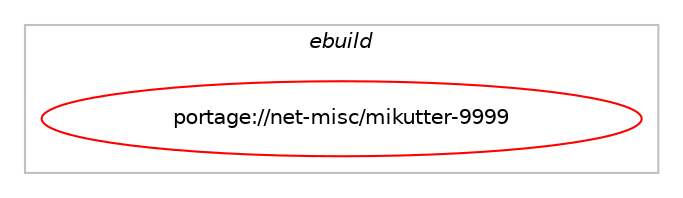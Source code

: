digraph prolog {

# *************
# Graph options
# *************

newrank=true;
concentrate=true;
compound=true;
graph [rankdir=LR,fontname=Helvetica,fontsize=10,ranksep=1.5];#, ranksep=2.5, nodesep=0.2];
edge  [arrowhead=vee];
node  [fontname=Helvetica,fontsize=10];

# **********
# The ebuild
# **********

subgraph cluster_leftcol {
color=gray;
label=<<i>ebuild</i>>;
id [label="portage://net-misc/mikutter-9999", color=red, width=4, href="../net-misc/mikutter-9999.svg"];
}

# ****************
# The dependencies
# ****************

subgraph cluster_midcol {
color=gray;
label=<<i>dependencies</i>>;
subgraph cluster_compile {
fillcolor="#eeeeee";
style=filled;
label=<<i>compile</i>>;
# *** BEGIN UNKNOWN DEPENDENCY TYPE (TODO) ***
# id -> equal(use_conditional_group(positive,ruby_targets_ruby31,portage://net-misc/mikutter-9999,[package_dependency(portage://net-misc/mikutter-9999,install,no,dev-lang,ruby,none,[,,],[slot(3.1)],[])]))
# *** END UNKNOWN DEPENDENCY TYPE (TODO) ***

# *** BEGIN UNKNOWN DEPENDENCY TYPE (TODO) ***
# id -> equal(use_conditional_group(positive,ruby_targets_ruby32,portage://net-misc/mikutter-9999,[package_dependency(portage://net-misc/mikutter-9999,install,no,dev-lang,ruby,none,[,,],[slot(3.2)],[])]))
# *** END UNKNOWN DEPENDENCY TYPE (TODO) ***

}
subgraph cluster_compileandrun {
fillcolor="#eeeeee";
style=filled;
label=<<i>compile and run</i>>;
}
subgraph cluster_run {
fillcolor="#eeeeee";
style=filled;
label=<<i>run</i>>;
# *** BEGIN UNKNOWN DEPENDENCY TYPE (TODO) ***
# id -> equal(use_conditional_group(positive,libnotify,portage://net-misc/mikutter-9999,[package_dependency(portage://net-misc/mikutter-9999,run,no,x11-libs,libnotify,none,[,,],[],[])]))
# *** END UNKNOWN DEPENDENCY TYPE (TODO) ***

# *** BEGIN UNKNOWN DEPENDENCY TYPE (TODO) ***
# id -> equal(use_conditional_group(positive,ruby_targets_ruby31,portage://net-misc/mikutter-9999,[package_dependency(portage://net-misc/mikutter-9999,run,no,dev-lang,ruby,none,[,,],[slot(3.1)],[])]))
# *** END UNKNOWN DEPENDENCY TYPE (TODO) ***

# *** BEGIN UNKNOWN DEPENDENCY TYPE (TODO) ***
# id -> equal(use_conditional_group(positive,ruby_targets_ruby31,portage://net-misc/mikutter-9999,[package_dependency(portage://net-misc/mikutter-9999,run,no,dev-ruby,addressable,equal,[2.8*,,,2.8*],[],[use(enable(ruby_targets_ruby31),negative)]),package_dependency(portage://net-misc/mikutter-9999,run,no,dev-ruby,delayer,greaterequal,[1.2.1,,,1.2.1],[],[use(enable(ruby_targets_ruby31),negative)]),package_dependency(portage://net-misc/mikutter-9999,run,weak,dev-ruby,delayer,greaterequal,[2.0,,,2.0],[],[use(enable(ruby_targets_ruby31),negative)]),package_dependency(portage://net-misc/mikutter-9999,run,no,dev-ruby,delayer-deferred,greaterequal,[2.2.0,,,2.2.0],[],[use(enable(ruby_targets_ruby31),negative)]),package_dependency(portage://net-misc/mikutter-9999,run,weak,dev-ruby,delayer-deferred,greaterequal,[3.0,,,3.0],[],[use(enable(ruby_targets_ruby31),negative)]),package_dependency(portage://net-misc/mikutter-9999,run,no,dev-ruby,diva,greaterequal,[2.0.1,,,2.0.1],[],[use(enable(ruby_targets_ruby31),negative)]),package_dependency(portage://net-misc/mikutter-9999,run,weak,dev-ruby,diva,greaterequal,[3.0,,,3.0],[],[use(enable(ruby_targets_ruby31),negative)]),package_dependency(portage://net-misc/mikutter-9999,run,no,dev-ruby,httpclient,none,[,,],[],[use(enable(ruby_targets_ruby31),negative)]),package_dependency(portage://net-misc/mikutter-9999,run,no,dev-ruby,json,none,[,,],[slot(2)],[use(enable(ruby_targets_ruby31),negative)]),package_dependency(portage://net-misc/mikutter-9999,run,no,dev-ruby,memoist,greaterequal,[0.16.2,,,0.16.2],[],[use(enable(ruby_targets_ruby31),negative)]),package_dependency(portage://net-misc/mikutter-9999,run,weak,dev-ruby,memoist,greaterequal,[0.17,,,0.17],[],[use(enable(ruby_targets_ruby31),negative)]),package_dependency(portage://net-misc/mikutter-9999,run,no,dev-ruby,moneta,none,[,,],[],[use(enable(ruby_targets_ruby31),negative)]),package_dependency(portage://net-misc/mikutter-9999,run,no,dev-ruby,nokogiri,none,[,,],[],[use(enable(ruby_targets_ruby31),negative)]),package_dependency(portage://net-misc/mikutter-9999,run,no,dev-ruby,oauth,greaterequal,[0.5.8,,,0.5.8],[],[use(enable(ruby_targets_ruby31),negative)]),package_dependency(portage://net-misc/mikutter-9999,run,no,dev-ruby,pluggaloid,greaterequal,[1.7.0,,,1.7.0],[],[use(enable(ruby_targets_ruby31),negative)]),package_dependency(portage://net-misc/mikutter-9999,run,weak,dev-ruby,pluggaloid,greaterequal,[2.0,,,2.0],[],[use(enable(ruby_targets_ruby31),negative)]),package_dependency(portage://net-misc/mikutter-9999,run,no,dev-ruby,prime,equal,[0.1.2*,,,0.1.2*],[],[use(enable(ruby_targets_ruby31),negative)]),package_dependency(portage://net-misc/mikutter-9999,run,no,dev-ruby,rcairo,none,[,,],[],[use(enable(ruby_targets_ruby31),negative)]),package_dependency(portage://net-misc/mikutter-9999,run,no,dev-ruby,ruby-gettext,greaterequal,[3.4,,,3.4],[],[use(enable(ruby_targets_ruby31),negative)]),package_dependency(portage://net-misc/mikutter-9999,run,weak,dev-ruby,ruby-gettext,greaterequal,[3.5,,,3.5],[],[use(enable(ruby_targets_ruby31),negative)]),package_dependency(portage://net-misc/mikutter-9999,run,no,dev-ruby,ruby-gtk3,none,[,,],[],[use(enable(ruby_targets_ruby31),negative)]),package_dependency(portage://net-misc/mikutter-9999,run,no,dev-ruby,typed-array,greaterequal,[0.1.2,,,0.1.2],[],[use(enable(ruby_targets_ruby31),negative)]),package_dependency(portage://net-misc/mikutter-9999,run,weak,dev-ruby,typed-array,greaterequal,[0.2,,,0.2],[],[use(enable(ruby_targets_ruby31),negative)]),package_dependency(portage://net-misc/mikutter-9999,run,no,virtual,ruby-ssl,none,[,,],[],[use(enable(ruby_targets_ruby31),negative)])]))
# *** END UNKNOWN DEPENDENCY TYPE (TODO) ***

# *** BEGIN UNKNOWN DEPENDENCY TYPE (TODO) ***
# id -> equal(use_conditional_group(positive,ruby_targets_ruby32,portage://net-misc/mikutter-9999,[package_dependency(portage://net-misc/mikutter-9999,run,no,dev-lang,ruby,none,[,,],[slot(3.2)],[])]))
# *** END UNKNOWN DEPENDENCY TYPE (TODO) ***

# *** BEGIN UNKNOWN DEPENDENCY TYPE (TODO) ***
# id -> equal(use_conditional_group(positive,ruby_targets_ruby32,portage://net-misc/mikutter-9999,[package_dependency(portage://net-misc/mikutter-9999,run,no,dev-ruby,addressable,equal,[2.8*,,,2.8*],[],[use(enable(ruby_targets_ruby32),negative)]),package_dependency(portage://net-misc/mikutter-9999,run,no,dev-ruby,delayer,greaterequal,[1.2.1,,,1.2.1],[],[use(enable(ruby_targets_ruby32),negative)]),package_dependency(portage://net-misc/mikutter-9999,run,weak,dev-ruby,delayer,greaterequal,[2.0,,,2.0],[],[use(enable(ruby_targets_ruby32),negative)]),package_dependency(portage://net-misc/mikutter-9999,run,no,dev-ruby,delayer-deferred,greaterequal,[2.2.0,,,2.2.0],[],[use(enable(ruby_targets_ruby32),negative)]),package_dependency(portage://net-misc/mikutter-9999,run,weak,dev-ruby,delayer-deferred,greaterequal,[3.0,,,3.0],[],[use(enable(ruby_targets_ruby32),negative)]),package_dependency(portage://net-misc/mikutter-9999,run,no,dev-ruby,diva,greaterequal,[2.0.1,,,2.0.1],[],[use(enable(ruby_targets_ruby32),negative)]),package_dependency(portage://net-misc/mikutter-9999,run,weak,dev-ruby,diva,greaterequal,[3.0,,,3.0],[],[use(enable(ruby_targets_ruby32),negative)]),package_dependency(portage://net-misc/mikutter-9999,run,no,dev-ruby,httpclient,none,[,,],[],[use(enable(ruby_targets_ruby32),negative)]),package_dependency(portage://net-misc/mikutter-9999,run,no,dev-ruby,json,none,[,,],[slot(2)],[use(enable(ruby_targets_ruby32),negative)]),package_dependency(portage://net-misc/mikutter-9999,run,no,dev-ruby,memoist,greaterequal,[0.16.2,,,0.16.2],[],[use(enable(ruby_targets_ruby32),negative)]),package_dependency(portage://net-misc/mikutter-9999,run,weak,dev-ruby,memoist,greaterequal,[0.17,,,0.17],[],[use(enable(ruby_targets_ruby32),negative)]),package_dependency(portage://net-misc/mikutter-9999,run,no,dev-ruby,moneta,none,[,,],[],[use(enable(ruby_targets_ruby32),negative)]),package_dependency(portage://net-misc/mikutter-9999,run,no,dev-ruby,nokogiri,none,[,,],[],[use(enable(ruby_targets_ruby32),negative)]),package_dependency(portage://net-misc/mikutter-9999,run,no,dev-ruby,oauth,greaterequal,[0.5.8,,,0.5.8],[],[use(enable(ruby_targets_ruby32),negative)]),package_dependency(portage://net-misc/mikutter-9999,run,no,dev-ruby,pluggaloid,greaterequal,[1.7.0,,,1.7.0],[],[use(enable(ruby_targets_ruby32),negative)]),package_dependency(portage://net-misc/mikutter-9999,run,weak,dev-ruby,pluggaloid,greaterequal,[2.0,,,2.0],[],[use(enable(ruby_targets_ruby32),negative)]),package_dependency(portage://net-misc/mikutter-9999,run,no,dev-ruby,prime,equal,[0.1.2*,,,0.1.2*],[],[use(enable(ruby_targets_ruby32),negative)]),package_dependency(portage://net-misc/mikutter-9999,run,no,dev-ruby,rcairo,none,[,,],[],[use(enable(ruby_targets_ruby32),negative)]),package_dependency(portage://net-misc/mikutter-9999,run,no,dev-ruby,ruby-gettext,greaterequal,[3.4,,,3.4],[],[use(enable(ruby_targets_ruby32),negative)]),package_dependency(portage://net-misc/mikutter-9999,run,weak,dev-ruby,ruby-gettext,greaterequal,[3.5,,,3.5],[],[use(enable(ruby_targets_ruby32),negative)]),package_dependency(portage://net-misc/mikutter-9999,run,no,dev-ruby,ruby-gtk3,none,[,,],[],[use(enable(ruby_targets_ruby32),negative)]),package_dependency(portage://net-misc/mikutter-9999,run,no,dev-ruby,typed-array,greaterequal,[0.1.2,,,0.1.2],[],[use(enable(ruby_targets_ruby32),negative)]),package_dependency(portage://net-misc/mikutter-9999,run,weak,dev-ruby,typed-array,greaterequal,[0.2,,,0.2],[],[use(enable(ruby_targets_ruby32),negative)]),package_dependency(portage://net-misc/mikutter-9999,run,no,virtual,ruby-ssl,none,[,,],[],[use(enable(ruby_targets_ruby32),negative)])]))
# *** END UNKNOWN DEPENDENCY TYPE (TODO) ***

# *** BEGIN UNKNOWN DEPENDENCY TYPE (TODO) ***
# id -> equal(package_dependency(portage://net-misc/mikutter-9999,run,no,media-sound,alsa-utils,none,[,,],[],[]))
# *** END UNKNOWN DEPENDENCY TYPE (TODO) ***

}
}

# **************
# The candidates
# **************

subgraph cluster_choices {
rank=same;
color=gray;
label=<<i>candidates</i>>;

}

}
